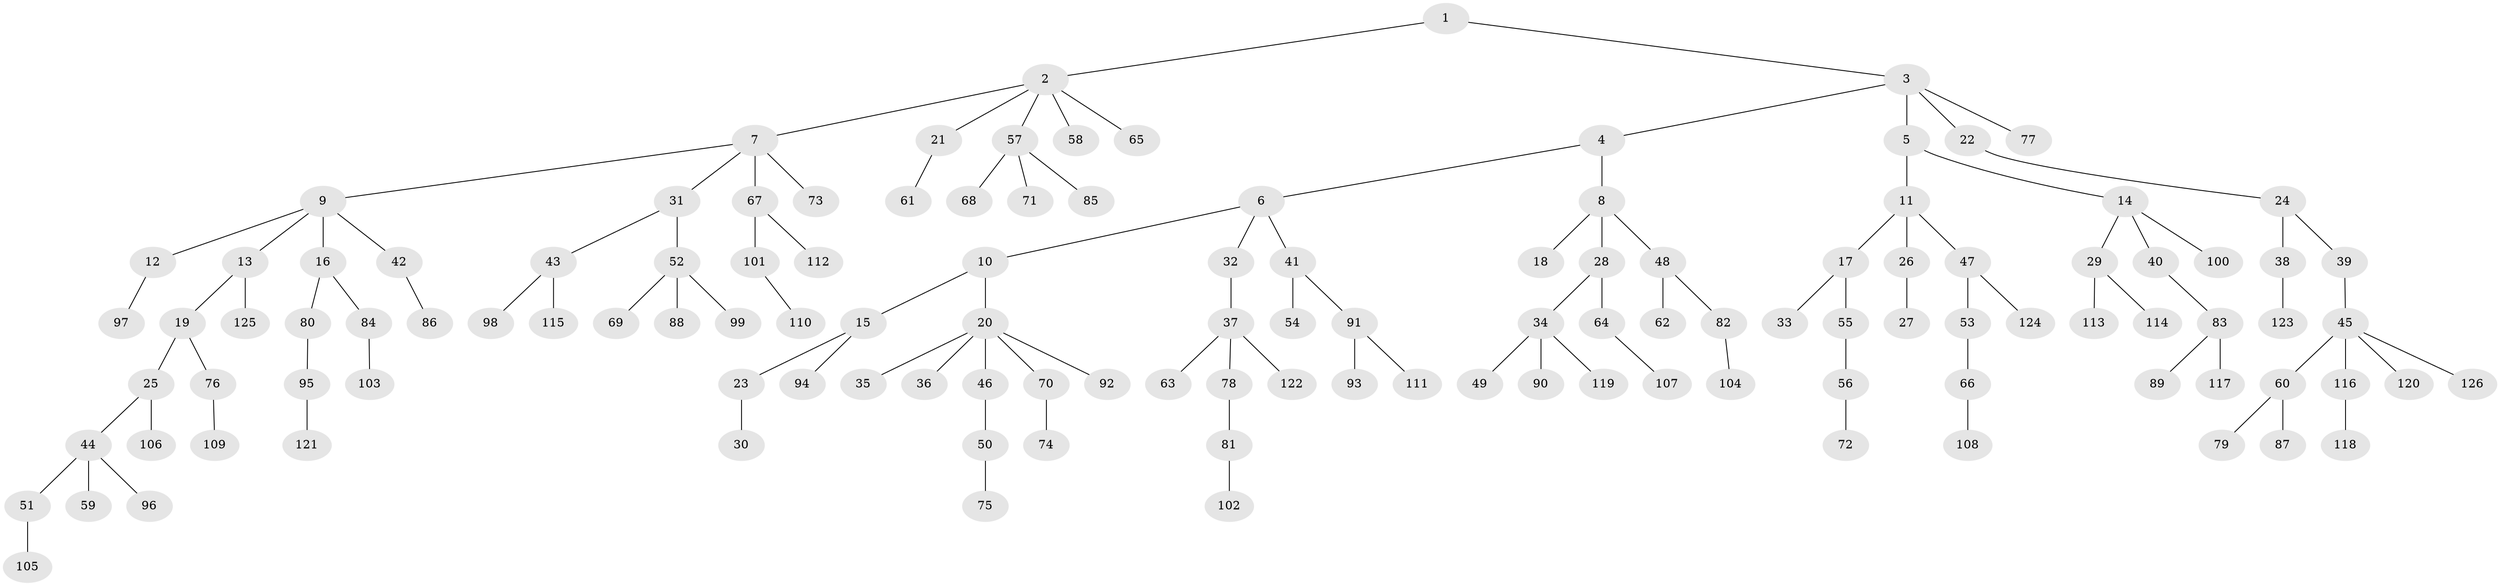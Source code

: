 // coarse degree distribution, {1: 0.82, 2: 0.12, 35: 0.02, 4: 0.02, 6: 0.02}
// Generated by graph-tools (version 1.1) at 2025/57/03/04/25 21:57:00]
// undirected, 126 vertices, 125 edges
graph export_dot {
graph [start="1"]
  node [color=gray90,style=filled];
  1;
  2;
  3;
  4;
  5;
  6;
  7;
  8;
  9;
  10;
  11;
  12;
  13;
  14;
  15;
  16;
  17;
  18;
  19;
  20;
  21;
  22;
  23;
  24;
  25;
  26;
  27;
  28;
  29;
  30;
  31;
  32;
  33;
  34;
  35;
  36;
  37;
  38;
  39;
  40;
  41;
  42;
  43;
  44;
  45;
  46;
  47;
  48;
  49;
  50;
  51;
  52;
  53;
  54;
  55;
  56;
  57;
  58;
  59;
  60;
  61;
  62;
  63;
  64;
  65;
  66;
  67;
  68;
  69;
  70;
  71;
  72;
  73;
  74;
  75;
  76;
  77;
  78;
  79;
  80;
  81;
  82;
  83;
  84;
  85;
  86;
  87;
  88;
  89;
  90;
  91;
  92;
  93;
  94;
  95;
  96;
  97;
  98;
  99;
  100;
  101;
  102;
  103;
  104;
  105;
  106;
  107;
  108;
  109;
  110;
  111;
  112;
  113;
  114;
  115;
  116;
  117;
  118;
  119;
  120;
  121;
  122;
  123;
  124;
  125;
  126;
  1 -- 2;
  1 -- 3;
  2 -- 7;
  2 -- 21;
  2 -- 57;
  2 -- 58;
  2 -- 65;
  3 -- 4;
  3 -- 5;
  3 -- 22;
  3 -- 77;
  4 -- 6;
  4 -- 8;
  5 -- 11;
  5 -- 14;
  6 -- 10;
  6 -- 32;
  6 -- 41;
  7 -- 9;
  7 -- 31;
  7 -- 67;
  7 -- 73;
  8 -- 18;
  8 -- 28;
  8 -- 48;
  9 -- 12;
  9 -- 13;
  9 -- 16;
  9 -- 42;
  10 -- 15;
  10 -- 20;
  11 -- 17;
  11 -- 26;
  11 -- 47;
  12 -- 97;
  13 -- 19;
  13 -- 125;
  14 -- 29;
  14 -- 40;
  14 -- 100;
  15 -- 23;
  15 -- 94;
  16 -- 80;
  16 -- 84;
  17 -- 33;
  17 -- 55;
  19 -- 25;
  19 -- 76;
  20 -- 35;
  20 -- 36;
  20 -- 46;
  20 -- 70;
  20 -- 92;
  21 -- 61;
  22 -- 24;
  23 -- 30;
  24 -- 38;
  24 -- 39;
  25 -- 44;
  25 -- 106;
  26 -- 27;
  28 -- 34;
  28 -- 64;
  29 -- 113;
  29 -- 114;
  31 -- 43;
  31 -- 52;
  32 -- 37;
  34 -- 49;
  34 -- 90;
  34 -- 119;
  37 -- 63;
  37 -- 78;
  37 -- 122;
  38 -- 123;
  39 -- 45;
  40 -- 83;
  41 -- 54;
  41 -- 91;
  42 -- 86;
  43 -- 98;
  43 -- 115;
  44 -- 51;
  44 -- 59;
  44 -- 96;
  45 -- 60;
  45 -- 116;
  45 -- 120;
  45 -- 126;
  46 -- 50;
  47 -- 53;
  47 -- 124;
  48 -- 62;
  48 -- 82;
  50 -- 75;
  51 -- 105;
  52 -- 69;
  52 -- 88;
  52 -- 99;
  53 -- 66;
  55 -- 56;
  56 -- 72;
  57 -- 68;
  57 -- 71;
  57 -- 85;
  60 -- 79;
  60 -- 87;
  64 -- 107;
  66 -- 108;
  67 -- 101;
  67 -- 112;
  70 -- 74;
  76 -- 109;
  78 -- 81;
  80 -- 95;
  81 -- 102;
  82 -- 104;
  83 -- 89;
  83 -- 117;
  84 -- 103;
  91 -- 93;
  91 -- 111;
  95 -- 121;
  101 -- 110;
  116 -- 118;
}
